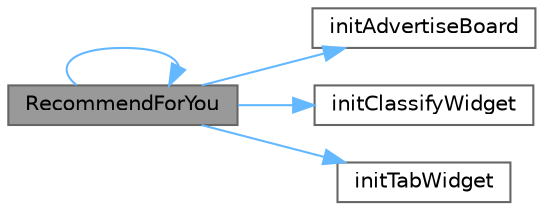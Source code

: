 digraph "RecommendForYou"
{
 // LATEX_PDF_SIZE
  bgcolor="transparent";
  edge [fontname=Helvetica,fontsize=10,labelfontname=Helvetica,labelfontsize=10];
  node [fontname=Helvetica,fontsize=10,shape=box,height=0.2,width=0.4];
  rankdir="LR";
  Node1 [id="Node000001",label="RecommendForYou",height=0.2,width=0.4,color="gray40", fillcolor="grey60", style="filled", fontcolor="black",tooltip="构造函数"];
  Node1 -> Node2 [id="edge1_Node000001_Node000002",color="steelblue1",style="solid",tooltip=" "];
  Node2 [id="Node000002",label="initAdvertiseBoard",height=0.2,width=0.4,color="grey40", fillcolor="white", style="filled",URL="$class_recommend_for_you.html#a97070fc90e99fce6a374cd91c9bc0a99",tooltip="初始化广告轮播"];
  Node1 -> Node3 [id="edge2_Node000001_Node000003",color="steelblue1",style="solid",tooltip=" "];
  Node3 [id="Node000003",label="initClassifyWidget",height=0.2,width=0.4,color="grey40", fillcolor="white", style="filled",URL="$class_recommend_for_you.html#aea928ec0a6a2b78ec1706ffc1d26cf0b",tooltip="初始化分类按钮"];
  Node1 -> Node4 [id="edge3_Node000001_Node000004",color="steelblue1",style="solid",tooltip=" "];
  Node4 [id="Node000004",label="initTabWidget",height=0.2,width=0.4,color="grey40", fillcolor="white", style="filled",URL="$class_recommend_for_you.html#ae9e6461118e32134c2e635563ae02841",tooltip="初始化推荐表格"];
  Node1 -> Node1 [id="edge4_Node000001_Node000001",color="steelblue1",style="solid",tooltip=" "];
}

